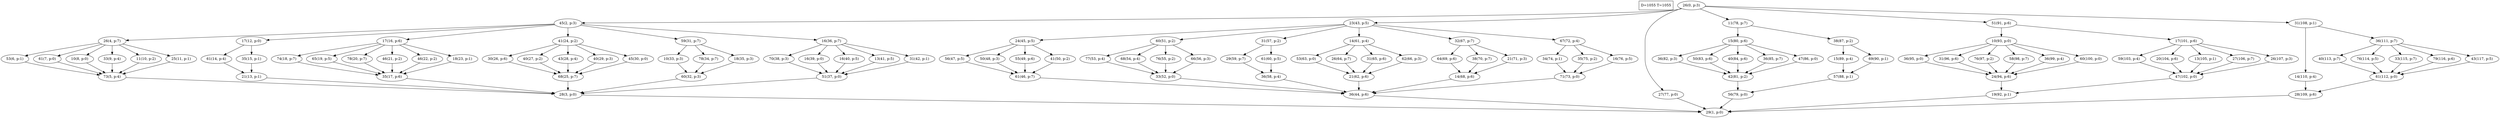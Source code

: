 digraph Task {
i [shape=box, label="D=1055 T=1055"]; 
0 [label="26(0, p:3)"];
1 [label="29(1, p:0)"];
2 [label="45(2, p:3)"];
3 [label="28(3, p:0)"];
4 [label="26(4, p:7)"];
5 [label="73(5, p:4)"];
6 [label="53(6, p:1)"];
7 [label="61(7, p:0)"];
8 [label="10(8, p:0)"];
9 [label="33(9, p:4)"];
10 [label="11(10, p:2)"];
11 [label="25(11, p:1)"];
12 [label="17(12, p:0)"];
13 [label="21(13, p:1)"];
14 [label="61(14, p:4)"];
15 [label="35(15, p:1)"];
16 [label="17(16, p:6)"];
17 [label="35(17, p:6)"];
18 [label="74(18, p:7)"];
19 [label="65(19, p:5)"];
20 [label="78(20, p:7)"];
21 [label="46(21, p:2)"];
22 [label="46(22, p:2)"];
23 [label="18(23, p:1)"];
24 [label="41(24, p:2)"];
25 [label="68(25, p:7)"];
26 [label="30(26, p:6)"];
27 [label="40(27, p:2)"];
28 [label="43(28, p:4)"];
29 [label="40(29, p:3)"];
30 [label="45(30, p:0)"];
31 [label="59(31, p:7)"];
32 [label="60(32, p:3)"];
33 [label="10(33, p:3)"];
34 [label="78(34, p:7)"];
35 [label="18(35, p:3)"];
36 [label="16(36, p:7)"];
37 [label="51(37, p:0)"];
38 [label="70(38, p:3)"];
39 [label="16(39, p:0)"];
40 [label="16(40, p:5)"];
41 [label="13(41, p:5)"];
42 [label="31(42, p:1)"];
43 [label="23(43, p:5)"];
44 [label="36(44, p:6)"];
45 [label="24(45, p:5)"];
46 [label="61(46, p:7)"];
47 [label="56(47, p:5)"];
48 [label="50(48, p:3)"];
49 [label="55(49, p:6)"];
50 [label="41(50, p:2)"];
51 [label="60(51, p:2)"];
52 [label="33(52, p:0)"];
53 [label="77(53, p:4)"];
54 [label="68(54, p:4)"];
55 [label="76(55, p:2)"];
56 [label="66(56, p:3)"];
57 [label="31(57, p:2)"];
58 [label="36(58, p:4)"];
59 [label="29(59, p:7)"];
60 [label="61(60, p:5)"];
61 [label="14(61, p:4)"];
62 [label="21(62, p:6)"];
63 [label="53(63, p:0)"];
64 [label="26(64, p:7)"];
65 [label="31(65, p:6)"];
66 [label="62(66, p:3)"];
67 [label="32(67, p:7)"];
68 [label="14(68, p:6)"];
69 [label="64(69, p:6)"];
70 [label="38(70, p:7)"];
71 [label="21(71, p:3)"];
72 [label="67(72, p:4)"];
73 [label="71(73, p:0)"];
74 [label="34(74, p:1)"];
75 [label="35(75, p:2)"];
76 [label="16(76, p:5)"];
77 [label="27(77, p:0)"];
78 [label="11(78, p:7)"];
79 [label="56(79, p:0)"];
80 [label="15(80, p:6)"];
81 [label="42(81, p:2)"];
82 [label="36(82, p:3)"];
83 [label="50(83, p:6)"];
84 [label="40(84, p:6)"];
85 [label="36(85, p:7)"];
86 [label="47(86, p:0)"];
87 [label="38(87, p:2)"];
88 [label="57(88, p:1)"];
89 [label="15(89, p:4)"];
90 [label="69(90, p:1)"];
91 [label="51(91, p:6)"];
92 [label="19(92, p:1)"];
93 [label="10(93, p:0)"];
94 [label="24(94, p:6)"];
95 [label="36(95, p:0)"];
96 [label="31(96, p:6)"];
97 [label="76(97, p:2)"];
98 [label="58(98, p:7)"];
99 [label="36(99, p:4)"];
100 [label="60(100, p:0)"];
101 [label="17(101, p:6)"];
102 [label="47(102, p:0)"];
103 [label="59(103, p:4)"];
104 [label="20(104, p:6)"];
105 [label="13(105, p:1)"];
106 [label="27(106, p:7)"];
107 [label="26(107, p:3)"];
108 [label="31(108, p:1)"];
109 [label="28(109, p:6)"];
110 [label="14(110, p:4)"];
111 [label="36(111, p:7)"];
112 [label="61(112, p:0)"];
113 [label="40(113, p:7)"];
114 [label="76(114, p:5)"];
115 [label="33(115, p:7)"];
116 [label="79(116, p:6)"];
117 [label="43(117, p:5)"];
0 -> 2;
0 -> 43;
0 -> 77;
0 -> 78;
0 -> 91;
0 -> 108;
2 -> 4;
2 -> 12;
2 -> 16;
2 -> 24;
2 -> 31;
2 -> 36;
3 -> 1;
4 -> 6;
4 -> 7;
4 -> 8;
4 -> 9;
4 -> 10;
4 -> 11;
5 -> 3;
6 -> 5;
7 -> 5;
8 -> 5;
9 -> 5;
10 -> 5;
11 -> 5;
12 -> 14;
12 -> 15;
13 -> 3;
14 -> 13;
15 -> 13;
16 -> 18;
16 -> 19;
16 -> 20;
16 -> 21;
16 -> 22;
16 -> 23;
17 -> 3;
18 -> 17;
19 -> 17;
20 -> 17;
21 -> 17;
22 -> 17;
23 -> 17;
24 -> 26;
24 -> 27;
24 -> 28;
24 -> 29;
24 -> 30;
25 -> 3;
26 -> 25;
27 -> 25;
28 -> 25;
29 -> 25;
30 -> 25;
31 -> 33;
31 -> 34;
31 -> 35;
32 -> 3;
33 -> 32;
34 -> 32;
35 -> 32;
36 -> 38;
36 -> 39;
36 -> 40;
36 -> 41;
36 -> 42;
37 -> 3;
38 -> 37;
39 -> 37;
40 -> 37;
41 -> 37;
42 -> 37;
43 -> 45;
43 -> 51;
43 -> 57;
43 -> 61;
43 -> 67;
43 -> 72;
44 -> 1;
45 -> 47;
45 -> 48;
45 -> 49;
45 -> 50;
46 -> 44;
47 -> 46;
48 -> 46;
49 -> 46;
50 -> 46;
51 -> 53;
51 -> 54;
51 -> 55;
51 -> 56;
52 -> 44;
53 -> 52;
54 -> 52;
55 -> 52;
56 -> 52;
57 -> 59;
57 -> 60;
58 -> 44;
59 -> 58;
60 -> 58;
61 -> 63;
61 -> 64;
61 -> 65;
61 -> 66;
62 -> 44;
63 -> 62;
64 -> 62;
65 -> 62;
66 -> 62;
67 -> 69;
67 -> 70;
67 -> 71;
68 -> 44;
69 -> 68;
70 -> 68;
71 -> 68;
72 -> 74;
72 -> 75;
72 -> 76;
73 -> 44;
74 -> 73;
75 -> 73;
76 -> 73;
77 -> 1;
78 -> 80;
78 -> 87;
79 -> 1;
80 -> 82;
80 -> 83;
80 -> 84;
80 -> 85;
80 -> 86;
81 -> 79;
82 -> 81;
83 -> 81;
84 -> 81;
85 -> 81;
86 -> 81;
87 -> 89;
87 -> 90;
88 -> 79;
89 -> 88;
90 -> 88;
91 -> 93;
91 -> 101;
92 -> 1;
93 -> 95;
93 -> 96;
93 -> 97;
93 -> 98;
93 -> 99;
93 -> 100;
94 -> 92;
95 -> 94;
96 -> 94;
97 -> 94;
98 -> 94;
99 -> 94;
100 -> 94;
101 -> 103;
101 -> 104;
101 -> 105;
101 -> 106;
101 -> 107;
102 -> 92;
103 -> 102;
104 -> 102;
105 -> 102;
106 -> 102;
107 -> 102;
108 -> 110;
108 -> 111;
109 -> 1;
110 -> 109;
111 -> 113;
111 -> 114;
111 -> 115;
111 -> 116;
111 -> 117;
112 -> 109;
113 -> 112;
114 -> 112;
115 -> 112;
116 -> 112;
117 -> 112;
}